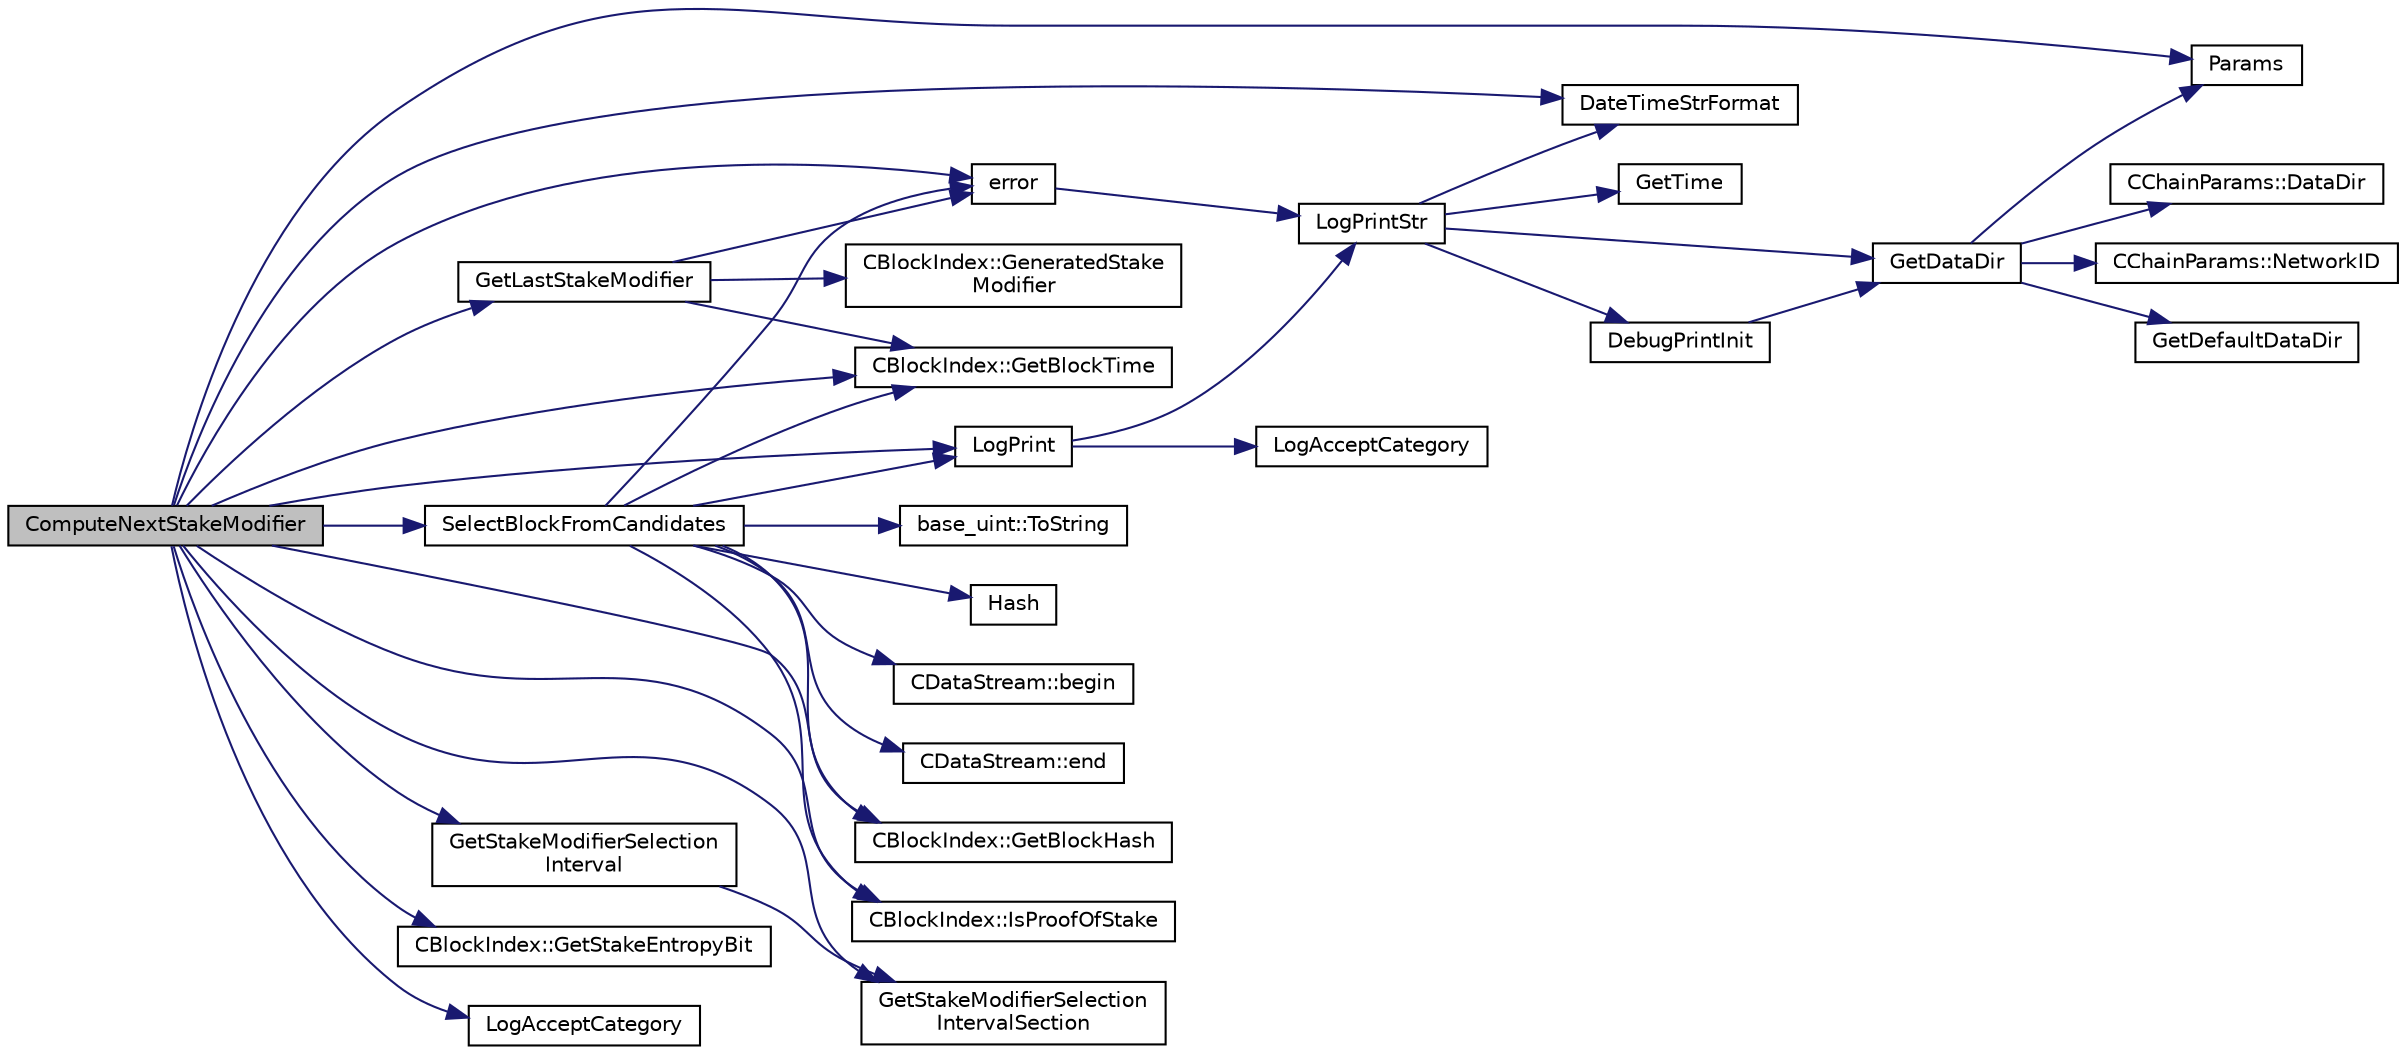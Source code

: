 digraph "ComputeNextStakeModifier"
{
  edge [fontname="Helvetica",fontsize="10",labelfontname="Helvetica",labelfontsize="10"];
  node [fontname="Helvetica",fontsize="10",shape=record];
  rankdir="LR";
  Node256 [label="ComputeNextStakeModifier",height=0.2,width=0.4,color="black", fillcolor="grey75", style="filled", fontcolor="black"];
  Node256 -> Node257 [color="midnightblue",fontsize="10",style="solid",fontname="Helvetica"];
  Node257 [label="GetLastStakeModifier",height=0.2,width=0.4,color="black", fillcolor="white", style="filled",URL="$d1/df6/stake_8cpp.html#aabf3162e76735a40c2d7e4bf4e4e44e7"];
  Node257 -> Node258 [color="midnightblue",fontsize="10",style="solid",fontname="Helvetica"];
  Node258 [label="error",height=0.2,width=0.4,color="black", fillcolor="white", style="filled",URL="$d8/d3c/util_8h.html#af8985880cf4ef26df0a5aa2ffcb76662"];
  Node258 -> Node259 [color="midnightblue",fontsize="10",style="solid",fontname="Helvetica"];
  Node259 [label="LogPrintStr",height=0.2,width=0.4,color="black", fillcolor="white", style="filled",URL="$d8/d3c/util_8h.html#afd4c3002b2797c0560adddb6af3ca1da"];
  Node259 -> Node260 [color="midnightblue",fontsize="10",style="solid",fontname="Helvetica"];
  Node260 [label="DebugPrintInit",height=0.2,width=0.4,color="black", fillcolor="white", style="filled",URL="$df/d2d/util_8cpp.html#a751ff5f21d880737811136b5e0bcea12"];
  Node260 -> Node261 [color="midnightblue",fontsize="10",style="solid",fontname="Helvetica"];
  Node261 [label="GetDataDir",height=0.2,width=0.4,color="black", fillcolor="white", style="filled",URL="$df/d2d/util_8cpp.html#ab83866a054745d4b30a3948a1b44beba"];
  Node261 -> Node262 [color="midnightblue",fontsize="10",style="solid",fontname="Helvetica"];
  Node262 [label="Params",height=0.2,width=0.4,color="black", fillcolor="white", style="filled",URL="$df/dbf/chainparams_8cpp.html#ace5c5b706d71a324a417dd2db394fd4a",tooltip="Return the currently selected parameters. "];
  Node261 -> Node263 [color="midnightblue",fontsize="10",style="solid",fontname="Helvetica"];
  Node263 [label="CChainParams::NetworkID",height=0.2,width=0.4,color="black", fillcolor="white", style="filled",URL="$d1/d4f/class_c_chain_params.html#a90dc493ec0c0325c98c3ac06eb99862b"];
  Node261 -> Node264 [color="midnightblue",fontsize="10",style="solid",fontname="Helvetica"];
  Node264 [label="GetDefaultDataDir",height=0.2,width=0.4,color="black", fillcolor="white", style="filled",URL="$df/d2d/util_8cpp.html#ab272995de020a3bcbf743be630e485c6"];
  Node261 -> Node265 [color="midnightblue",fontsize="10",style="solid",fontname="Helvetica"];
  Node265 [label="CChainParams::DataDir",height=0.2,width=0.4,color="black", fillcolor="white", style="filled",URL="$d1/d4f/class_c_chain_params.html#a959488b5d8e6fe62857940b831d73a78"];
  Node259 -> Node261 [color="midnightblue",fontsize="10",style="solid",fontname="Helvetica"];
  Node259 -> Node266 [color="midnightblue",fontsize="10",style="solid",fontname="Helvetica"];
  Node266 [label="DateTimeStrFormat",height=0.2,width=0.4,color="black", fillcolor="white", style="filled",URL="$df/d2d/util_8cpp.html#a749bc6776c8ec72d7c5e4dea56aee415"];
  Node259 -> Node267 [color="midnightblue",fontsize="10",style="solid",fontname="Helvetica"];
  Node267 [label="GetTime",height=0.2,width=0.4,color="black", fillcolor="white", style="filled",URL="$df/d2d/util_8cpp.html#a46fac5fba8ba905b5f9acb364f5d8c6f"];
  Node257 -> Node268 [color="midnightblue",fontsize="10",style="solid",fontname="Helvetica"];
  Node268 [label="CBlockIndex::GeneratedStake\lModifier",height=0.2,width=0.4,color="black", fillcolor="white", style="filled",URL="$d3/dbd/class_c_block_index.html#a7b629ae58cb86d49d7fb6f4f7411062d"];
  Node257 -> Node269 [color="midnightblue",fontsize="10",style="solid",fontname="Helvetica"];
  Node269 [label="CBlockIndex::GetBlockTime",height=0.2,width=0.4,color="black", fillcolor="white", style="filled",URL="$d3/dbd/class_c_block_index.html#a9fe0d4463c07c466f66252e8eec25f5c"];
  Node256 -> Node258 [color="midnightblue",fontsize="10",style="solid",fontname="Helvetica"];
  Node256 -> Node270 [color="midnightblue",fontsize="10",style="solid",fontname="Helvetica"];
  Node270 [label="LogPrint",height=0.2,width=0.4,color="black", fillcolor="white", style="filled",URL="$d8/d3c/util_8h.html#aab1f837a2366f424bdc996fdf6352171"];
  Node270 -> Node271 [color="midnightblue",fontsize="10",style="solid",fontname="Helvetica"];
  Node271 [label="LogAcceptCategory",height=0.2,width=0.4,color="black", fillcolor="white", style="filled",URL="$d8/d3c/util_8h.html#a343d2a13efe00125f78d25dafb0a8d98"];
  Node270 -> Node259 [color="midnightblue",fontsize="10",style="solid",fontname="Helvetica"];
  Node256 -> Node266 [color="midnightblue",fontsize="10",style="solid",fontname="Helvetica"];
  Node256 -> Node269 [color="midnightblue",fontsize="10",style="solid",fontname="Helvetica"];
  Node256 -> Node262 [color="midnightblue",fontsize="10",style="solid",fontname="Helvetica"];
  Node256 -> Node272 [color="midnightblue",fontsize="10",style="solid",fontname="Helvetica"];
  Node272 [label="GetStakeModifierSelection\lInterval",height=0.2,width=0.4,color="black", fillcolor="white", style="filled",URL="$d1/df6/stake_8cpp.html#a1f49867e01150199d8d8c5c665685c1a"];
  Node272 -> Node273 [color="midnightblue",fontsize="10",style="solid",fontname="Helvetica"];
  Node273 [label="GetStakeModifierSelection\lIntervalSection",height=0.2,width=0.4,color="black", fillcolor="white", style="filled",URL="$d1/df6/stake_8cpp.html#afff4514ff841e65f8bc33abc89de41c2"];
  Node256 -> Node274 [color="midnightblue",fontsize="10",style="solid",fontname="Helvetica"];
  Node274 [label="CBlockIndex::GetBlockHash",height=0.2,width=0.4,color="black", fillcolor="white", style="filled",URL="$d3/dbd/class_c_block_index.html#a98490a2788c65cdd6ae9002b004dd74c"];
  Node256 -> Node273 [color="midnightblue",fontsize="10",style="solid",fontname="Helvetica"];
  Node256 -> Node275 [color="midnightblue",fontsize="10",style="solid",fontname="Helvetica"];
  Node275 [label="SelectBlockFromCandidates",height=0.2,width=0.4,color="black", fillcolor="white", style="filled",URL="$d1/df6/stake_8cpp.html#a747d5f77a77edf81199ebdf35bba8c86"];
  Node275 -> Node258 [color="midnightblue",fontsize="10",style="solid",fontname="Helvetica"];
  Node275 -> Node276 [color="midnightblue",fontsize="10",style="solid",fontname="Helvetica"];
  Node276 [label="base_uint::ToString",height=0.2,width=0.4,color="black", fillcolor="white", style="filled",URL="$da/df7/classbase__uint.html#acccba4d9d51a0c36261718ca0cbb293b"];
  Node275 -> Node269 [color="midnightblue",fontsize="10",style="solid",fontname="Helvetica"];
  Node275 -> Node274 [color="midnightblue",fontsize="10",style="solid",fontname="Helvetica"];
  Node275 -> Node277 [color="midnightblue",fontsize="10",style="solid",fontname="Helvetica"];
  Node277 [label="Hash",height=0.2,width=0.4,color="black", fillcolor="white", style="filled",URL="$db/dfb/hash_8h.html#ab3f6c437460137530d86e09c2c102e99"];
  Node275 -> Node278 [color="midnightblue",fontsize="10",style="solid",fontname="Helvetica"];
  Node278 [label="CDataStream::begin",height=0.2,width=0.4,color="black", fillcolor="white", style="filled",URL="$d5/d41/class_c_data_stream.html#a2355d11752d8622badfbc03e9ed192fd"];
  Node275 -> Node279 [color="midnightblue",fontsize="10",style="solid",fontname="Helvetica"];
  Node279 [label="CDataStream::end",height=0.2,width=0.4,color="black", fillcolor="white", style="filled",URL="$d5/d41/class_c_data_stream.html#a66409dbd4403682fe674e2e71173cab4"];
  Node275 -> Node280 [color="midnightblue",fontsize="10",style="solid",fontname="Helvetica"];
  Node280 [label="CBlockIndex::IsProofOfStake",height=0.2,width=0.4,color="black", fillcolor="white", style="filled",URL="$d3/dbd/class_c_block_index.html#a2438a891e9d43821c0d99e1bdac56fde"];
  Node275 -> Node270 [color="midnightblue",fontsize="10",style="solid",fontname="Helvetica"];
  Node256 -> Node281 [color="midnightblue",fontsize="10",style="solid",fontname="Helvetica"];
  Node281 [label="CBlockIndex::GetStakeEntropyBit",height=0.2,width=0.4,color="black", fillcolor="white", style="filled",URL="$d3/dbd/class_c_block_index.html#a22a225e6caa79bb05f4d996cc48ca7ad"];
  Node256 -> Node282 [color="midnightblue",fontsize="10",style="solid",fontname="Helvetica"];
  Node282 [label="LogAcceptCategory",height=0.2,width=0.4,color="black", fillcolor="white", style="filled",URL="$df/d2d/util_8cpp.html#a343d2a13efe00125f78d25dafb0a8d98"];
  Node256 -> Node280 [color="midnightblue",fontsize="10",style="solid",fontname="Helvetica"];
}
